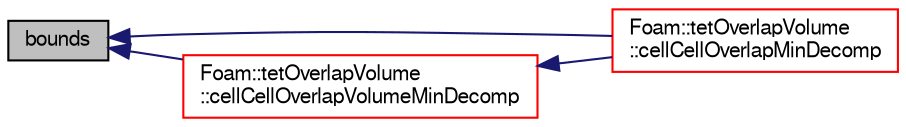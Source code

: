 digraph "bounds"
{
  bgcolor="transparent";
  edge [fontname="FreeSans",fontsize="10",labelfontname="FreeSans",labelfontsize="10"];
  node [fontname="FreeSans",fontsize="10",shape=record];
  rankdir="LR";
  Node16 [label="bounds",height=0.2,width=0.4,color="black", fillcolor="grey75", style="filled", fontcolor="black"];
  Node16 -> Node17 [dir="back",color="midnightblue",fontsize="10",style="solid",fontname="FreeSans"];
  Node17 [label="Foam::tetOverlapVolume\l::cellCellOverlapMinDecomp",height=0.2,width=0.4,color="red",URL="$a25482.html#adada80d4c5dabf1bb76d53a6d1c984c3",tooltip="Return true if olverlap volume is greater than threshold. "];
  Node16 -> Node21 [dir="back",color="midnightblue",fontsize="10",style="solid",fontname="FreeSans"];
  Node21 [label="Foam::tetOverlapVolume\l::cellCellOverlapVolumeMinDecomp",height=0.2,width=0.4,color="red",URL="$a25482.html#a24b9e4efb85a09262259b15b153775b6",tooltip="Calculates the overlap volume. "];
  Node21 -> Node17 [dir="back",color="midnightblue",fontsize="10",style="solid",fontname="FreeSans"];
}
